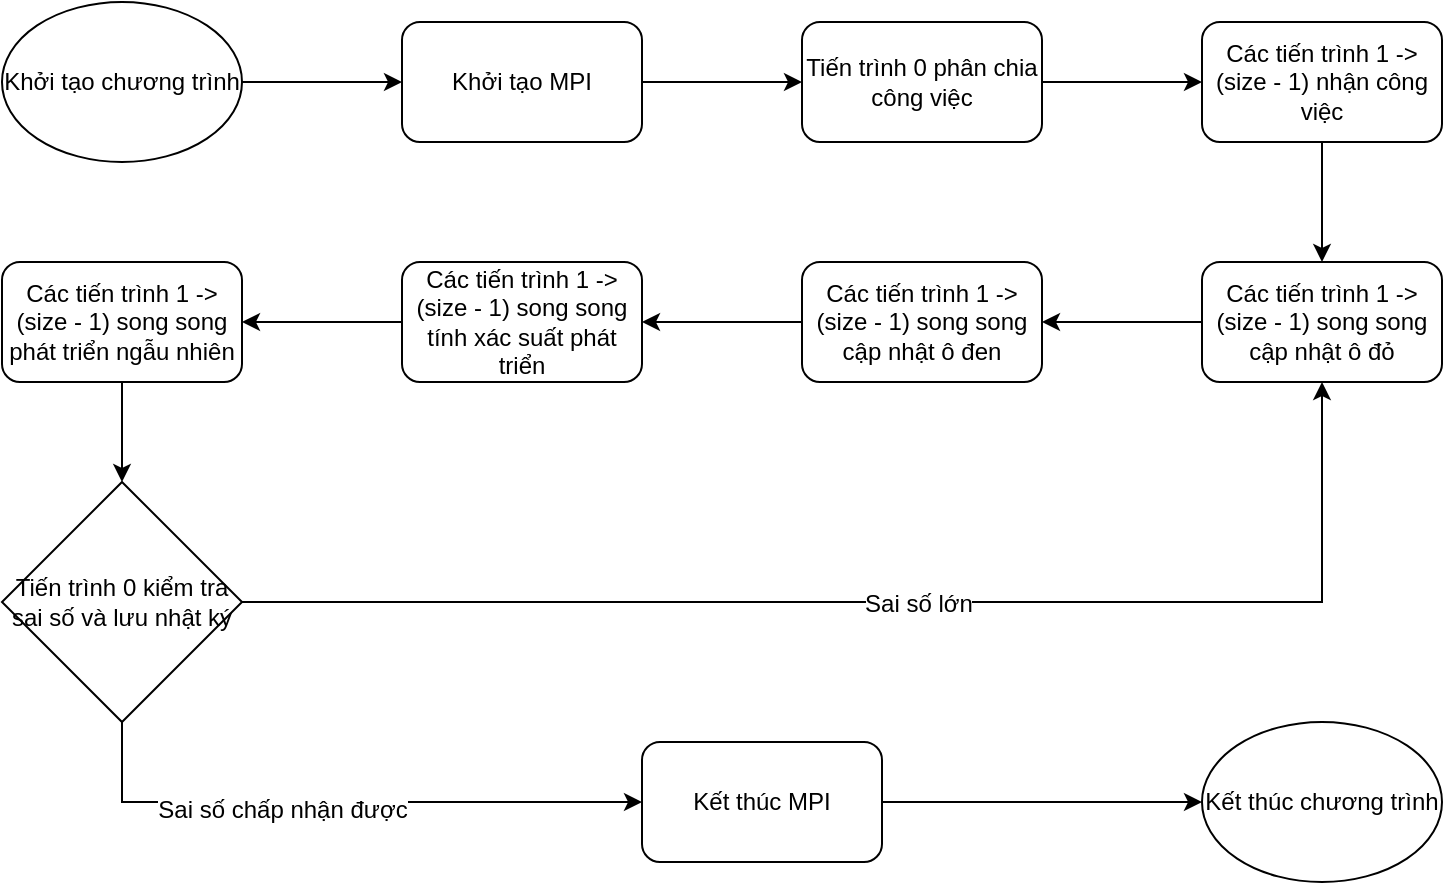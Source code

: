 <mxfile version="11.1.4" type="device"><diagram id="_AwQ4BVy9ml6tbv8CUum" name="Page-1"><mxGraphModel dx="956" dy="635" grid="1" gridSize="10" guides="1" tooltips="1" connect="1" arrows="1" fold="1" page="1" pageScale="1" pageWidth="850" pageHeight="1100" math="0" shadow="0"><root><mxCell id="0"/><mxCell id="1" parent="0"/><mxCell id="fACrzTmgmfdhlZ46r-W6-12" style="edgeStyle=orthogonalEdgeStyle;rounded=0;orthogonalLoop=1;jettySize=auto;html=1;entryX=0;entryY=0.5;entryDx=0;entryDy=0;" parent="1" source="fACrzTmgmfdhlZ46r-W6-1" target="fACrzTmgmfdhlZ46r-W6-2" edge="1"><mxGeometry relative="1" as="geometry"/></mxCell><mxCell id="fACrzTmgmfdhlZ46r-W6-1" value="Khởi tạo chương trình" style="ellipse;whiteSpace=wrap;html=1;" parent="1" vertex="1"><mxGeometry y="40" width="120" height="80" as="geometry"/></mxCell><mxCell id="fACrzTmgmfdhlZ46r-W6-13" style="edgeStyle=orthogonalEdgeStyle;rounded=0;orthogonalLoop=1;jettySize=auto;html=1;exitX=1;exitY=0.5;exitDx=0;exitDy=0;entryX=0;entryY=0.5;entryDx=0;entryDy=0;" parent="1" source="fACrzTmgmfdhlZ46r-W6-2" target="T3kLQ31KtBfb4fcbE7X9-1" edge="1"><mxGeometry relative="1" as="geometry"/></mxCell><mxCell id="fACrzTmgmfdhlZ46r-W6-2" value="Khởi tạo MPI" style="rounded=1;whiteSpace=wrap;html=1;" parent="1" vertex="1"><mxGeometry x="200" y="50" width="120" height="60" as="geometry"/></mxCell><mxCell id="T3kLQ31KtBfb4fcbE7X9-4" style="edgeStyle=orthogonalEdgeStyle;rounded=0;orthogonalLoop=1;jettySize=auto;html=1;entryX=1;entryY=0.5;entryDx=0;entryDy=0;" edge="1" parent="1" source="fACrzTmgmfdhlZ46r-W6-3" target="fACrzTmgmfdhlZ46r-W6-6"><mxGeometry relative="1" as="geometry"/></mxCell><mxCell id="fACrzTmgmfdhlZ46r-W6-3" value="Các tiến trình 1 -&amp;gt; (size - 1) song song cập nhật ô đỏ" style="rounded=1;whiteSpace=wrap;html=1;" parent="1" vertex="1"><mxGeometry x="600" y="170" width="120" height="60" as="geometry"/></mxCell><mxCell id="T3kLQ31KtBfb4fcbE7X9-5" style="edgeStyle=orthogonalEdgeStyle;rounded=0;orthogonalLoop=1;jettySize=auto;html=1;entryX=1;entryY=0.5;entryDx=0;entryDy=0;" edge="1" parent="1" source="fACrzTmgmfdhlZ46r-W6-6" target="fACrzTmgmfdhlZ46r-W6-7"><mxGeometry relative="1" as="geometry"/></mxCell><mxCell id="fACrzTmgmfdhlZ46r-W6-6" value="Các tiến trình 1 -&amp;gt; (size - 1) song song cập nhật ô đen" style="rounded=1;whiteSpace=wrap;html=1;" parent="1" vertex="1"><mxGeometry x="400" y="170" width="120" height="60" as="geometry"/></mxCell><mxCell id="T3kLQ31KtBfb4fcbE7X9-6" style="edgeStyle=orthogonalEdgeStyle;rounded=0;orthogonalLoop=1;jettySize=auto;html=1;entryX=1;entryY=0.5;entryDx=0;entryDy=0;" edge="1" parent="1" source="fACrzTmgmfdhlZ46r-W6-7" target="fACrzTmgmfdhlZ46r-W6-8"><mxGeometry relative="1" as="geometry"/></mxCell><mxCell id="fACrzTmgmfdhlZ46r-W6-7" value="Các tiến trình 1 -&amp;gt; (size - 1) song song tính xác suất phát triển" style="rounded=1;whiteSpace=wrap;html=1;" parent="1" vertex="1"><mxGeometry x="200" y="170" width="120" height="60" as="geometry"/></mxCell><mxCell id="T3kLQ31KtBfb4fcbE7X9-7" style="edgeStyle=orthogonalEdgeStyle;rounded=0;orthogonalLoop=1;jettySize=auto;html=1;" edge="1" parent="1" source="fACrzTmgmfdhlZ46r-W6-8" target="w6tKXkAQkPo6WViVw3n9-1"><mxGeometry relative="1" as="geometry"/></mxCell><mxCell id="fACrzTmgmfdhlZ46r-W6-8" value="Các tiến trình 1 -&amp;gt; (size - 1) song song phát triển ngẫu nhiên" style="rounded=1;whiteSpace=wrap;html=1;" parent="1" vertex="1"><mxGeometry y="170" width="120" height="60" as="geometry"/></mxCell><mxCell id="T3kLQ31KtBfb4fcbE7X9-14" style="edgeStyle=orthogonalEdgeStyle;rounded=0;orthogonalLoop=1;jettySize=auto;html=1;entryX=0;entryY=0.5;entryDx=0;entryDy=0;" edge="1" parent="1" source="fACrzTmgmfdhlZ46r-W6-9" target="fACrzTmgmfdhlZ46r-W6-10"><mxGeometry relative="1" as="geometry"/></mxCell><mxCell id="fACrzTmgmfdhlZ46r-W6-9" value="Kết thúc MPI" style="rounded=1;whiteSpace=wrap;html=1;" parent="1" vertex="1"><mxGeometry x="320" y="410" width="120" height="60" as="geometry"/></mxCell><mxCell id="fACrzTmgmfdhlZ46r-W6-10" value="Kết thúc chương trình" style="ellipse;whiteSpace=wrap;html=1;" parent="1" vertex="1"><mxGeometry x="600" y="400" width="120" height="80" as="geometry"/></mxCell><mxCell id="T3kLQ31KtBfb4fcbE7X9-9" style="edgeStyle=orthogonalEdgeStyle;rounded=0;orthogonalLoop=1;jettySize=auto;html=1;entryX=0.5;entryY=1;entryDx=0;entryDy=0;" edge="1" parent="1" source="w6tKXkAQkPo6WViVw3n9-1" target="fACrzTmgmfdhlZ46r-W6-3"><mxGeometry relative="1" as="geometry"/></mxCell><mxCell id="T3kLQ31KtBfb4fcbE7X9-10" value="Sai số lớn" style="text;html=1;resizable=0;points=[];align=center;verticalAlign=middle;labelBackgroundColor=#ffffff;" vertex="1" connectable="0" parent="T3kLQ31KtBfb4fcbE7X9-9"><mxGeometry x="0.04" y="-1" relative="1" as="geometry"><mxPoint as="offset"/></mxGeometry></mxCell><mxCell id="T3kLQ31KtBfb4fcbE7X9-12" style="edgeStyle=orthogonalEdgeStyle;rounded=0;orthogonalLoop=1;jettySize=auto;html=1;exitX=0.5;exitY=1;exitDx=0;exitDy=0;entryX=0;entryY=0.5;entryDx=0;entryDy=0;" edge="1" parent="1" source="w6tKXkAQkPo6WViVw3n9-1" target="fACrzTmgmfdhlZ46r-W6-9"><mxGeometry relative="1" as="geometry"/></mxCell><mxCell id="T3kLQ31KtBfb4fcbE7X9-13" value="Sai số chấp nhận được" style="text;html=1;resizable=0;points=[];align=center;verticalAlign=middle;labelBackgroundColor=#ffffff;" vertex="1" connectable="0" parent="T3kLQ31KtBfb4fcbE7X9-12"><mxGeometry x="-0.204" y="-4" relative="1" as="geometry"><mxPoint as="offset"/></mxGeometry></mxCell><mxCell id="w6tKXkAQkPo6WViVw3n9-1" value="Tiến trình 0 kiểm tra sai số và lưu nhật ký" style="rhombus;whiteSpace=wrap;html=1;" parent="1" vertex="1"><mxGeometry y="280" width="120" height="120" as="geometry"/></mxCell><mxCell id="T3kLQ31KtBfb4fcbE7X9-3" style="edgeStyle=orthogonalEdgeStyle;rounded=0;orthogonalLoop=1;jettySize=auto;html=1;entryX=0;entryY=0.5;entryDx=0;entryDy=0;" edge="1" parent="1" source="T3kLQ31KtBfb4fcbE7X9-1" target="T3kLQ31KtBfb4fcbE7X9-2"><mxGeometry relative="1" as="geometry"/></mxCell><mxCell id="T3kLQ31KtBfb4fcbE7X9-1" value="Tiến trình 0 phân chia công việc" style="rounded=1;whiteSpace=wrap;html=1;" vertex="1" parent="1"><mxGeometry x="400" y="50" width="120" height="60" as="geometry"/></mxCell><mxCell id="T3kLQ31KtBfb4fcbE7X9-11" style="edgeStyle=orthogonalEdgeStyle;rounded=0;orthogonalLoop=1;jettySize=auto;html=1;entryX=0.5;entryY=0;entryDx=0;entryDy=0;" edge="1" parent="1" source="T3kLQ31KtBfb4fcbE7X9-2" target="fACrzTmgmfdhlZ46r-W6-3"><mxGeometry relative="1" as="geometry"/></mxCell><mxCell id="T3kLQ31KtBfb4fcbE7X9-2" value="Các tiến trình 1 -&amp;gt; (size - 1) nhận công việc" style="rounded=1;whiteSpace=wrap;html=1;" vertex="1" parent="1"><mxGeometry x="600" y="50" width="120" height="60" as="geometry"/></mxCell></root></mxGraphModel></diagram></mxfile>